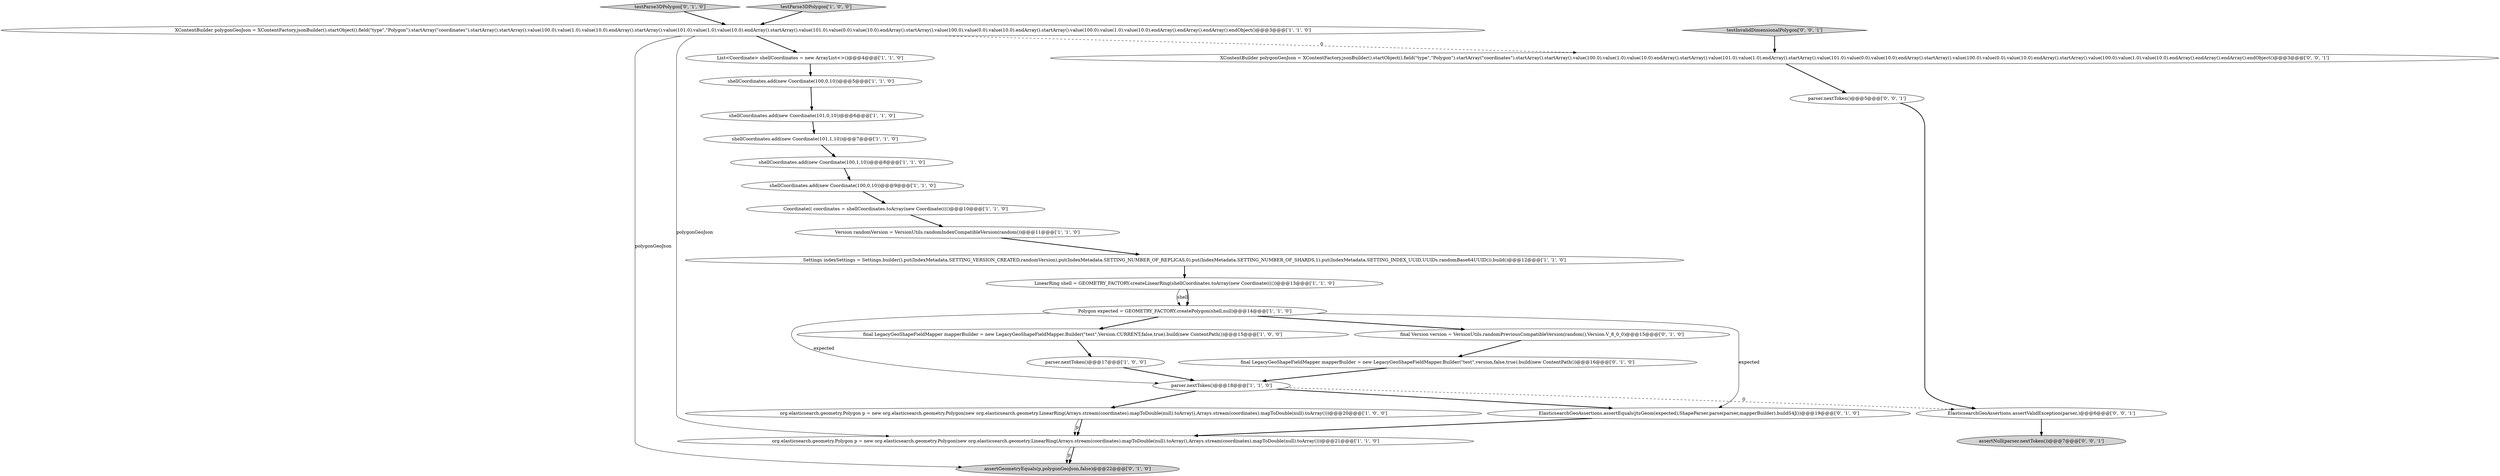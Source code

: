 digraph {
14 [style = filled, label = "XContentBuilder polygonGeoJson = XContentFactory.jsonBuilder().startObject().field(\"type\",\"Polygon\").startArray(\"coordinates\").startArray().startArray().value(100.0).value(1.0).value(10.0).endArray().startArray().value(101.0).value(1.0).value(10.0).endArray().startArray().value(101.0).value(0.0).value(10.0).endArray().startArray().value(100.0).value(0.0).value(10.0).endArray().startArray().value(100.0).value(1.0).value(10.0).endArray().endArray().endArray().endObject()@@@3@@@['1', '1', '0']", fillcolor = white, shape = ellipse image = "AAA0AAABBB1BBB"];
5 [style = filled, label = "Polygon expected = GEOMETRY_FACTORY.createPolygon(shell,null)@@@14@@@['1', '1', '0']", fillcolor = white, shape = ellipse image = "AAA0AAABBB1BBB"];
21 [style = filled, label = "final Version version = VersionUtils.randomPreviousCompatibleVersion(random(),Version.V_8_0_0)@@@15@@@['0', '1', '0']", fillcolor = white, shape = ellipse image = "AAA0AAABBB2BBB"];
4 [style = filled, label = "org.elasticsearch.geometry.Polygon p = new org.elasticsearch.geometry.Polygon(new org.elasticsearch.geometry.LinearRing(Arrays.stream(coordinates).mapToDouble(null).toArray(),Arrays.stream(coordinates).mapToDouble(null).toArray()))@@@21@@@['1', '1', '0']", fillcolor = white, shape = ellipse image = "AAA0AAABBB1BBB"];
15 [style = filled, label = "Coordinate(( coordinates = shellCoordinates.toArray(new Coordinate(((()@@@10@@@['1', '1', '0']", fillcolor = white, shape = ellipse image = "AAA0AAABBB1BBB"];
1 [style = filled, label = "LinearRing shell = GEOMETRY_FACTORY.createLinearRing(shellCoordinates.toArray(new Coordinate(((())@@@13@@@['1', '1', '0']", fillcolor = white, shape = ellipse image = "AAA0AAABBB1BBB"];
0 [style = filled, label = "parser.nextToken()@@@17@@@['1', '0', '0']", fillcolor = white, shape = ellipse image = "AAA0AAABBB1BBB"];
8 [style = filled, label = "shellCoordinates.add(new Coordinate(101,1,10))@@@7@@@['1', '1', '0']", fillcolor = white, shape = ellipse image = "AAA0AAABBB1BBB"];
12 [style = filled, label = "org.elasticsearch.geometry.Polygon p = new org.elasticsearch.geometry.Polygon(new org.elasticsearch.geometry.LinearRing(Arrays.stream(coordinates).mapToDouble(null).toArray(),Arrays.stream(coordinates).mapToDouble(null).toArray()))@@@20@@@['1', '0', '0']", fillcolor = white, shape = ellipse image = "AAA0AAABBB1BBB"];
11 [style = filled, label = "shellCoordinates.add(new Coordinate(100,1,10))@@@8@@@['1', '1', '0']", fillcolor = white, shape = ellipse image = "AAA0AAABBB1BBB"];
22 [style = filled, label = "testParse3DPolygon['0', '1', '0']", fillcolor = lightgray, shape = diamond image = "AAA0AAABBB2BBB"];
19 [style = filled, label = "assertGeometryEquals(p,polygonGeoJson,false)@@@22@@@['0', '1', '0']", fillcolor = lightgray, shape = ellipse image = "AAA0AAABBB2BBB"];
2 [style = filled, label = "Settings indexSettings = Settings.builder().put(IndexMetadata.SETTING_VERSION_CREATED,randomVersion).put(IndexMetadata.SETTING_NUMBER_OF_REPLICAS,0).put(IndexMetadata.SETTING_NUMBER_OF_SHARDS,1).put(IndexMetadata.SETTING_INDEX_UUID,UUIDs.randomBase64UUID()).build()@@@12@@@['1', '1', '0']", fillcolor = white, shape = ellipse image = "AAA0AAABBB1BBB"];
7 [style = filled, label = "shellCoordinates.add(new Coordinate(100,0,10))@@@5@@@['1', '1', '0']", fillcolor = white, shape = ellipse image = "AAA0AAABBB1BBB"];
26 [style = filled, label = "XContentBuilder polygonGeoJson = XContentFactory.jsonBuilder().startObject().field(\"type\",\"Polygon\").startArray(\"coordinates\").startArray().startArray().value(100.0).value(1.0).value(10.0).endArray().startArray().value(101.0).value(1.0).endArray().startArray().value(101.0).value(0.0).value(10.0).endArray().startArray().value(100.0).value(0.0).value(10.0).endArray().startArray().value(100.0).value(1.0).value(10.0).endArray().endArray().endArray().endObject()@@@3@@@['0', '0', '1']", fillcolor = white, shape = ellipse image = "AAA0AAABBB3BBB"];
3 [style = filled, label = "shellCoordinates.add(new Coordinate(101,0,10))@@@6@@@['1', '1', '0']", fillcolor = white, shape = ellipse image = "AAA0AAABBB1BBB"];
17 [style = filled, label = "final LegacyGeoShapeFieldMapper mapperBuilder = new LegacyGeoShapeFieldMapper.Builder(\"test\",Version.CURRENT,false,true).build(new ContentPath())@@@15@@@['1', '0', '0']", fillcolor = white, shape = ellipse image = "AAA0AAABBB1BBB"];
10 [style = filled, label = "List<Coordinate> shellCoordinates = new ArrayList<>()@@@4@@@['1', '1', '0']", fillcolor = white, shape = ellipse image = "AAA0AAABBB1BBB"];
13 [style = filled, label = "testParse3DPolygon['1', '0', '0']", fillcolor = lightgray, shape = diamond image = "AAA0AAABBB1BBB"];
23 [style = filled, label = "parser.nextToken()@@@5@@@['0', '0', '1']", fillcolor = white, shape = ellipse image = "AAA0AAABBB3BBB"];
20 [style = filled, label = "final LegacyGeoShapeFieldMapper mapperBuilder = new LegacyGeoShapeFieldMapper.Builder(\"test\",version,false,true).build(new ContentPath())@@@16@@@['0', '1', '0']", fillcolor = white, shape = ellipse image = "AAA1AAABBB2BBB"];
24 [style = filled, label = "assertNull(parser.nextToken())@@@7@@@['0', '0', '1']", fillcolor = lightgray, shape = ellipse image = "AAA0AAABBB3BBB"];
25 [style = filled, label = "testInvalidDimensionalPolygon['0', '0', '1']", fillcolor = lightgray, shape = diamond image = "AAA0AAABBB3BBB"];
27 [style = filled, label = "ElasticsearchGeoAssertions.assertValidException(parser,)@@@6@@@['0', '0', '1']", fillcolor = white, shape = ellipse image = "AAA0AAABBB3BBB"];
9 [style = filled, label = "Version randomVersion = VersionUtils.randomIndexCompatibleVersion(random())@@@11@@@['1', '1', '0']", fillcolor = white, shape = ellipse image = "AAA0AAABBB1BBB"];
16 [style = filled, label = "parser.nextToken()@@@18@@@['1', '1', '0']", fillcolor = white, shape = ellipse image = "AAA0AAABBB1BBB"];
18 [style = filled, label = "ElasticsearchGeoAssertions.assertEquals(jtsGeom(expected),ShapeParser.parse(parser,mapperBuilder).buildS4J())@@@19@@@['0', '1', '0']", fillcolor = white, shape = ellipse image = "AAA0AAABBB2BBB"];
6 [style = filled, label = "shellCoordinates.add(new Coordinate(100,0,10))@@@9@@@['1', '1', '0']", fillcolor = white, shape = ellipse image = "AAA0AAABBB1BBB"];
12->4 [style = solid, label="p"];
4->19 [style = solid, label="p"];
15->9 [style = bold, label=""];
20->16 [style = bold, label=""];
6->15 [style = bold, label=""];
16->18 [style = bold, label=""];
12->4 [style = bold, label=""];
25->26 [style = bold, label=""];
9->2 [style = bold, label=""];
5->16 [style = solid, label="expected"];
11->6 [style = bold, label=""];
14->26 [style = dashed, label="0"];
16->27 [style = dashed, label="0"];
5->17 [style = bold, label=""];
7->3 [style = bold, label=""];
16->12 [style = bold, label=""];
14->4 [style = solid, label="polygonGeoJson"];
8->11 [style = bold, label=""];
27->24 [style = bold, label=""];
10->7 [style = bold, label=""];
1->5 [style = solid, label="shell"];
4->19 [style = bold, label=""];
21->20 [style = bold, label=""];
14->19 [style = solid, label="polygonGeoJson"];
5->18 [style = solid, label="expected"];
5->21 [style = bold, label=""];
22->14 [style = bold, label=""];
2->1 [style = bold, label=""];
3->8 [style = bold, label=""];
26->23 [style = bold, label=""];
13->14 [style = bold, label=""];
14->10 [style = bold, label=""];
17->0 [style = bold, label=""];
18->4 [style = bold, label=""];
23->27 [style = bold, label=""];
1->5 [style = bold, label=""];
0->16 [style = bold, label=""];
}
